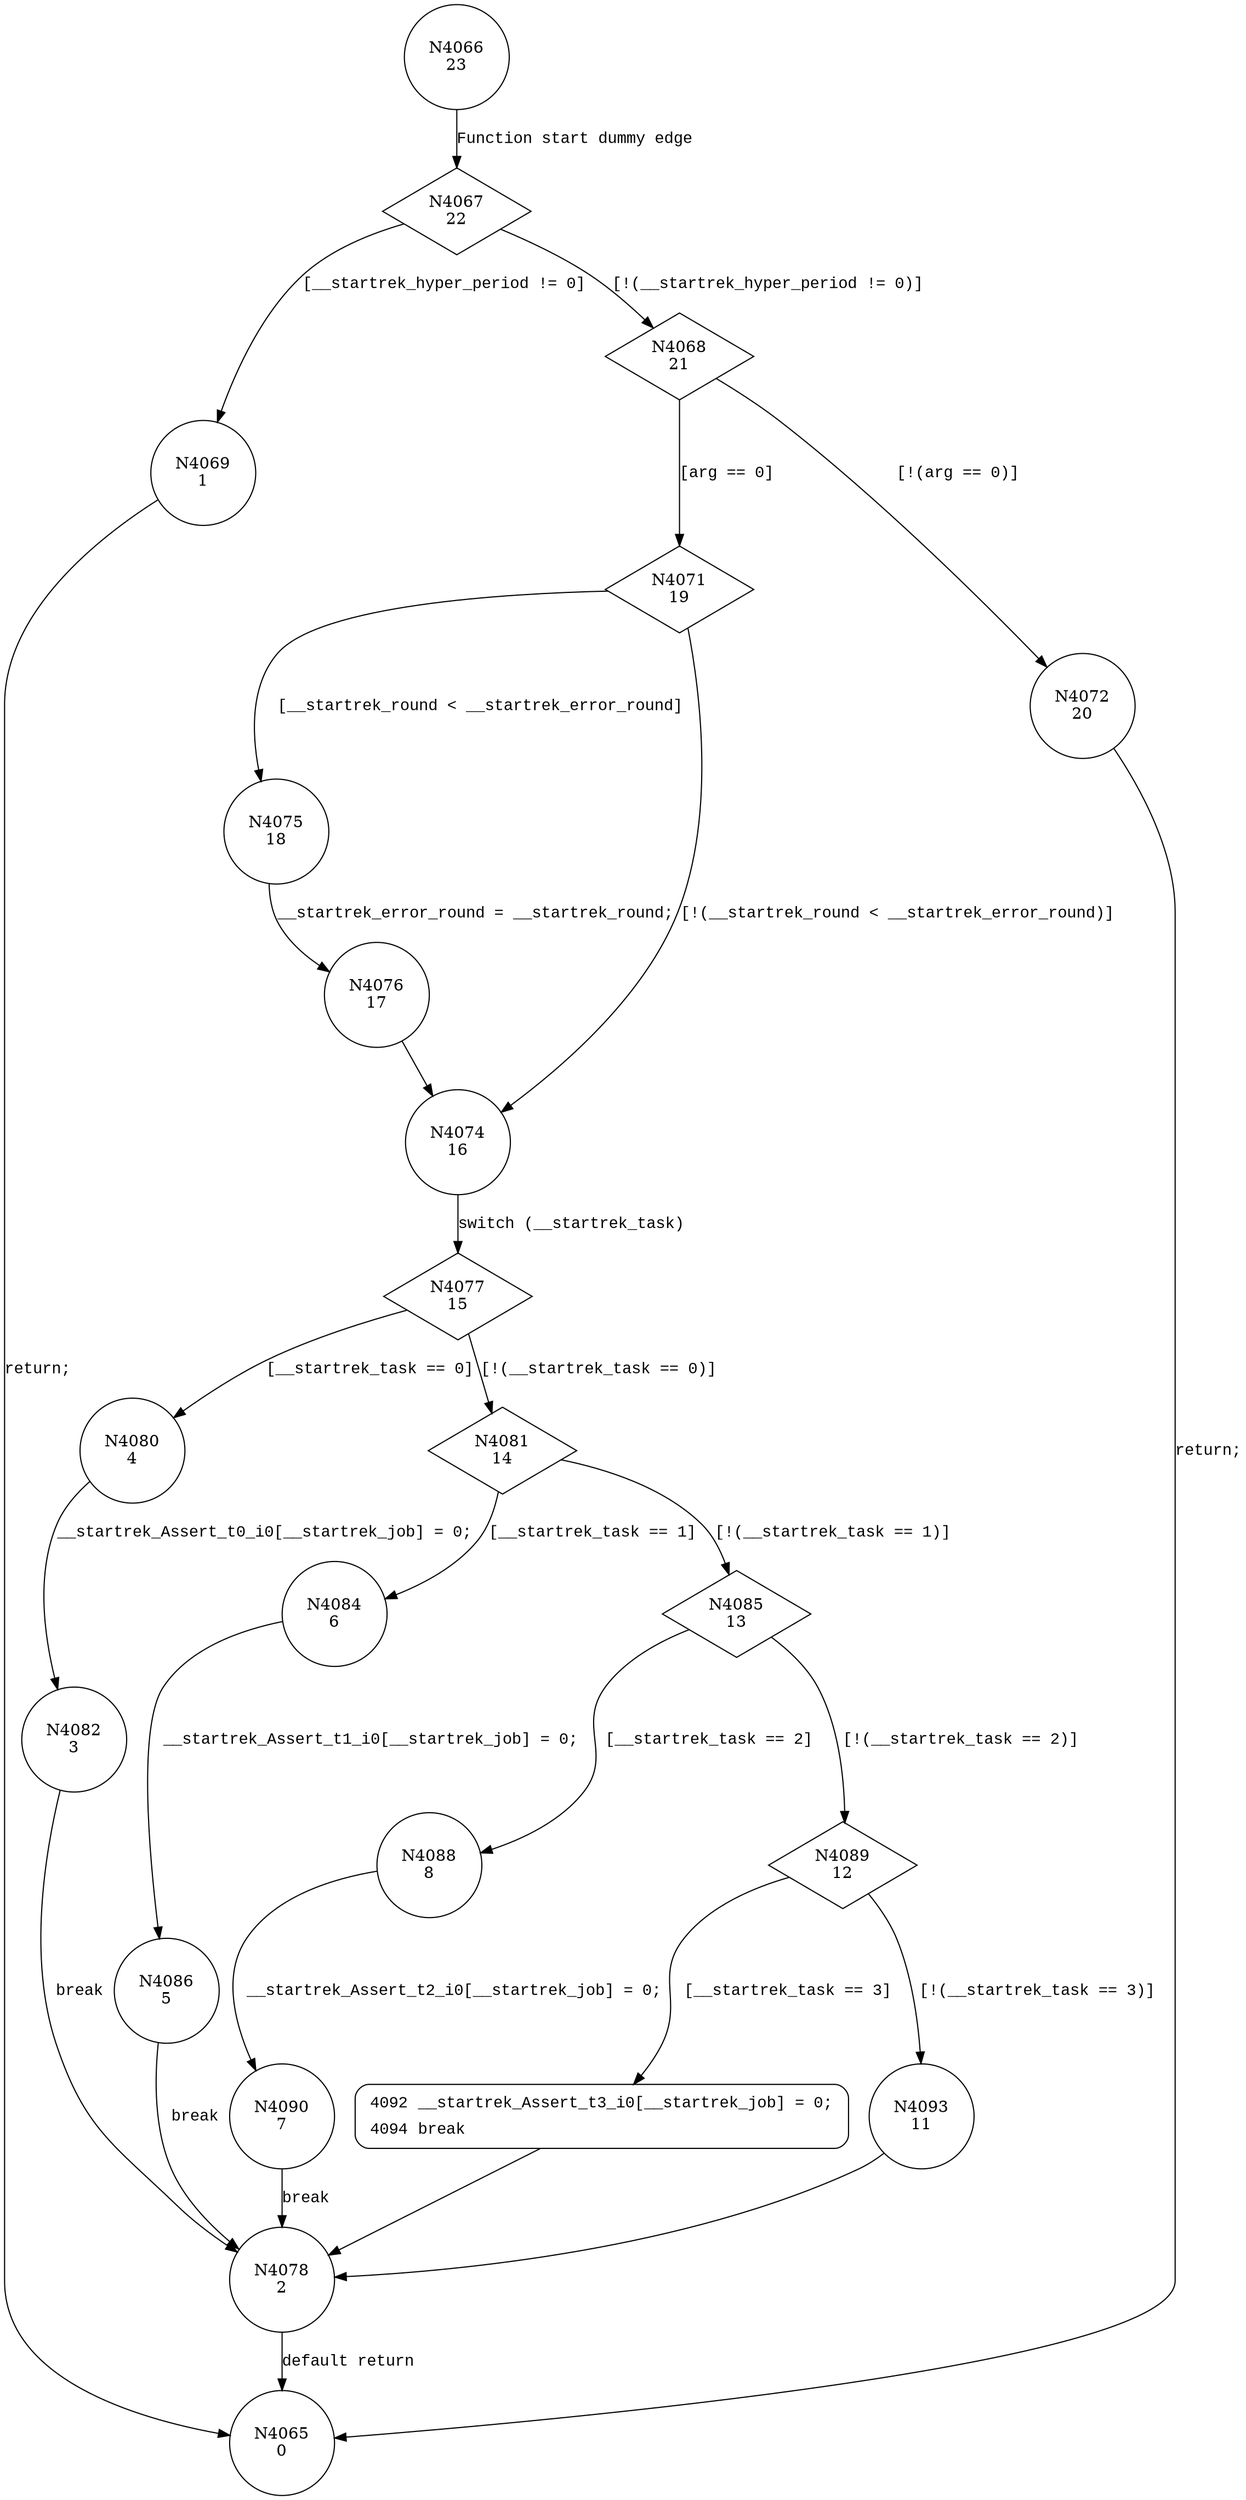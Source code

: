 digraph __startrek_assert_i0 {
4066 [shape="circle" label="N4066\n23"]
4067 [shape="diamond" label="N4067\n22"]
4069 [shape="circle" label="N4069\n1"]
4068 [shape="diamond" label="N4068\n21"]
4071 [shape="diamond" label="N4071\n19"]
4072 [shape="circle" label="N4072\n20"]
4075 [shape="circle" label="N4075\n18"]
4074 [shape="circle" label="N4074\n16"]
4077 [shape="diamond" label="N4077\n15"]
4080 [shape="circle" label="N4080\n4"]
4081 [shape="diamond" label="N4081\n14"]
4084 [shape="circle" label="N4084\n6"]
4085 [shape="diamond" label="N4085\n13"]
4088 [shape="circle" label="N4088\n8"]
4089 [shape="diamond" label="N4089\n12"]
4092 [shape="circle" label="N4092\n10"]
4093 [shape="circle" label="N4093\n11"]
4078 [shape="circle" label="N4078\n2"]
4065 [shape="circle" label="N4065\n0"]
4090 [shape="circle" label="N4090\n7"]
4086 [shape="circle" label="N4086\n5"]
4082 [shape="circle" label="N4082\n3"]
4076 [shape="circle" label="N4076\n17"]
4092 [style="filled,bold" penwidth="1" fillcolor="white" fontname="Courier New" shape="Mrecord" label=<<table border="0" cellborder="0" cellpadding="3" bgcolor="white"><tr><td align="right">4092</td><td align="left">__startrek_Assert_t3_i0[__startrek_job] = 0;</td></tr><tr><td align="right">4094</td><td align="left">break</td></tr></table>>]
4092 -> 4078[label=""]
4066 -> 4067 [label="Function start dummy edge" fontname="Courier New"]
4067 -> 4069 [label="[__startrek_hyper_period != 0]" fontname="Courier New"]
4067 -> 4068 [label="[!(__startrek_hyper_period != 0)]" fontname="Courier New"]
4068 -> 4071 [label="[arg == 0]" fontname="Courier New"]
4068 -> 4072 [label="[!(arg == 0)]" fontname="Courier New"]
4071 -> 4075 [label="[__startrek_round < __startrek_error_round]" fontname="Courier New"]
4071 -> 4074 [label="[!(__startrek_round < __startrek_error_round)]" fontname="Courier New"]
4074 -> 4077 [label="switch (__startrek_task)" fontname="Courier New"]
4077 -> 4080 [label="[__startrek_task == 0]" fontname="Courier New"]
4077 -> 4081 [label="[!(__startrek_task == 0)]" fontname="Courier New"]
4081 -> 4084 [label="[__startrek_task == 1]" fontname="Courier New"]
4081 -> 4085 [label="[!(__startrek_task == 1)]" fontname="Courier New"]
4085 -> 4088 [label="[__startrek_task == 2]" fontname="Courier New"]
4085 -> 4089 [label="[!(__startrek_task == 2)]" fontname="Courier New"]
4089 -> 4092 [label="[__startrek_task == 3]" fontname="Courier New"]
4089 -> 4093 [label="[!(__startrek_task == 3)]" fontname="Courier New"]
4078 -> 4065 [label="default return" fontname="Courier New"]
4088 -> 4090 [label="__startrek_Assert_t2_i0[__startrek_job] = 0;" fontname="Courier New"]
4084 -> 4086 [label="__startrek_Assert_t1_i0[__startrek_job] = 0;" fontname="Courier New"]
4080 -> 4082 [label="__startrek_Assert_t0_i0[__startrek_job] = 0;" fontname="Courier New"]
4075 -> 4076 [label="__startrek_error_round = __startrek_round;" fontname="Courier New"]
4069 -> 4065 [label="return;" fontname="Courier New"]
4072 -> 4065 [label="return;" fontname="Courier New"]
4093 -> 4078 [label="" fontname="Courier New"]
4090 -> 4078 [label="break" fontname="Courier New"]
4086 -> 4078 [label="break" fontname="Courier New"]
4082 -> 4078 [label="break" fontname="Courier New"]
4076 -> 4074 [label="" fontname="Courier New"]
}
